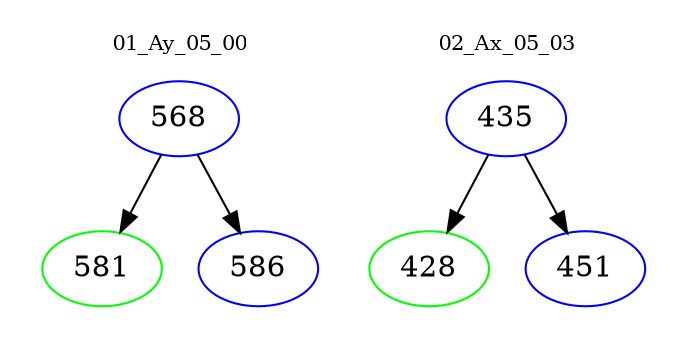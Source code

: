 digraph{
subgraph cluster_0 {
color = white
label = "01_Ay_05_00";
fontsize=10;
T0_568 [label="568", color="blue"]
T0_568 -> T0_581 [color="black"]
T0_581 [label="581", color="green"]
T0_568 -> T0_586 [color="black"]
T0_586 [label="586", color="blue"]
}
subgraph cluster_1 {
color = white
label = "02_Ax_05_03";
fontsize=10;
T1_435 [label="435", color="blue"]
T1_435 -> T1_428 [color="black"]
T1_428 [label="428", color="green"]
T1_435 -> T1_451 [color="black"]
T1_451 [label="451", color="blue"]
}
}
